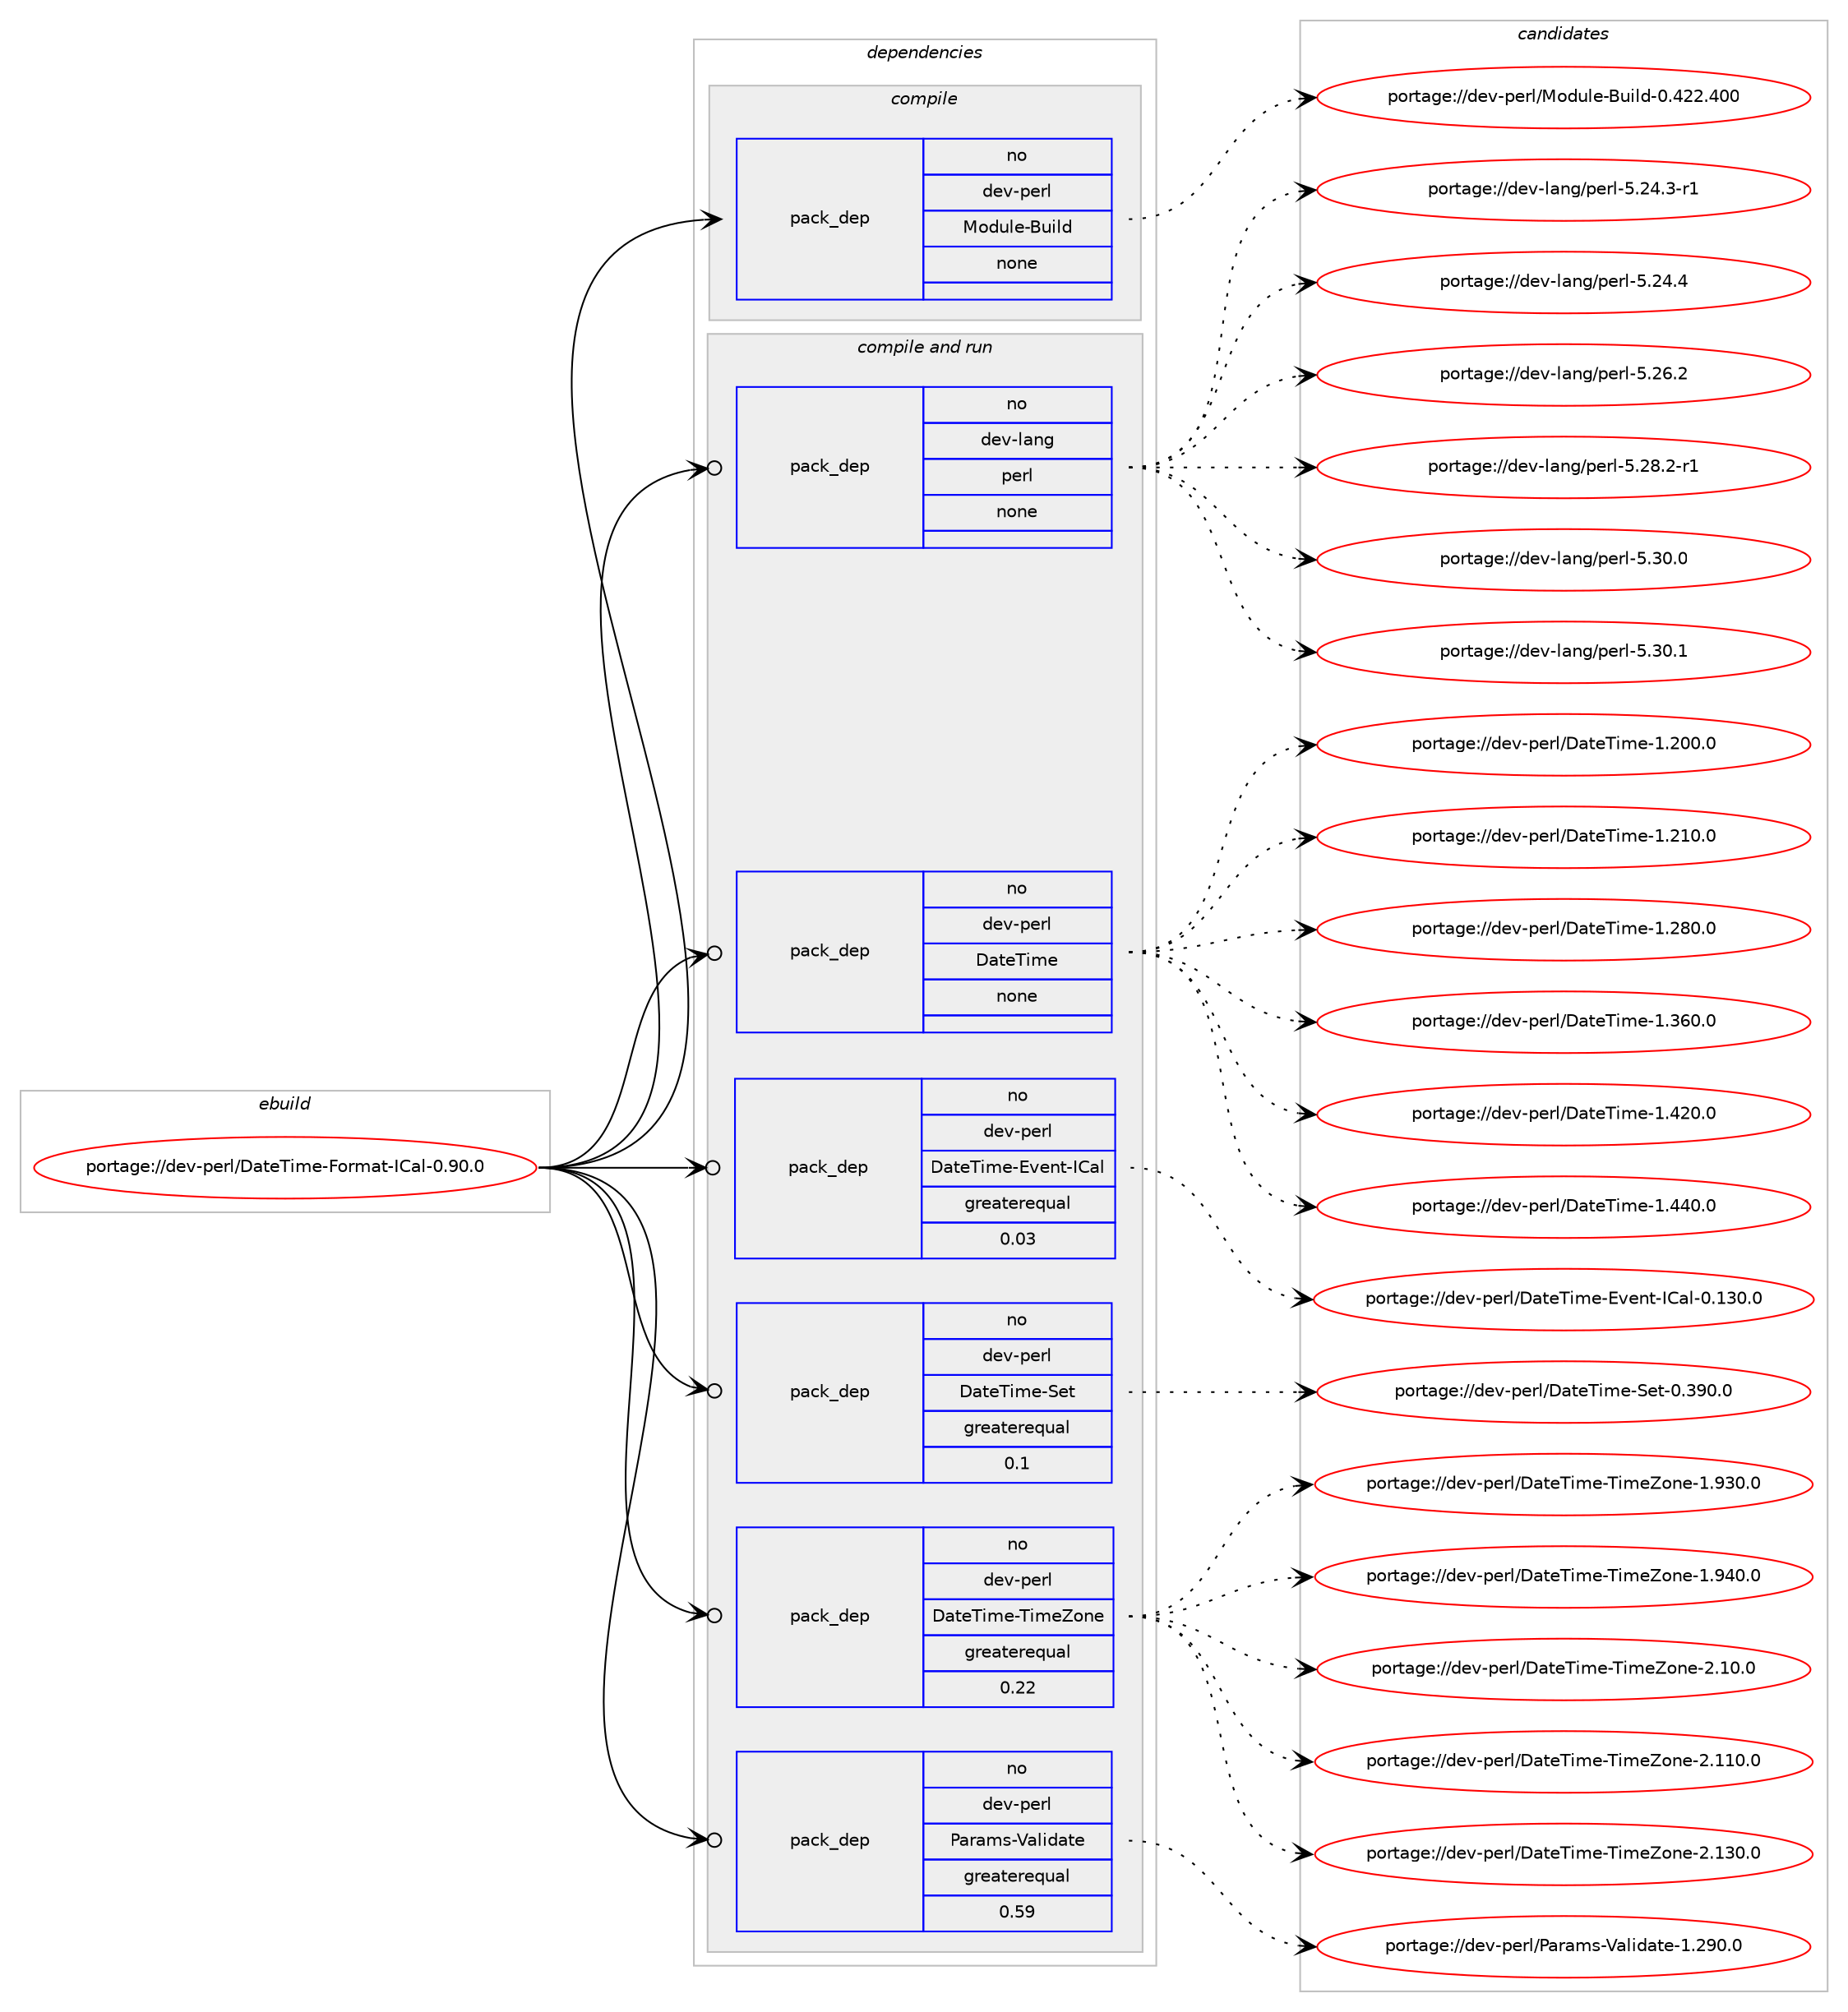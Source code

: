 digraph prolog {

# *************
# Graph options
# *************

newrank=true;
concentrate=true;
compound=true;
graph [rankdir=LR,fontname=Helvetica,fontsize=10,ranksep=1.5];#, ranksep=2.5, nodesep=0.2];
edge  [arrowhead=vee];
node  [fontname=Helvetica,fontsize=10];

# **********
# The ebuild
# **********

subgraph cluster_leftcol {
color=gray;
rank=same;
label=<<i>ebuild</i>>;
id [label="portage://dev-perl/DateTime-Format-ICal-0.90.0", color=red, width=4, href="../dev-perl/DateTime-Format-ICal-0.90.0.svg"];
}

# ****************
# The dependencies
# ****************

subgraph cluster_midcol {
color=gray;
label=<<i>dependencies</i>>;
subgraph cluster_compile {
fillcolor="#eeeeee";
style=filled;
label=<<i>compile</i>>;
subgraph pack85269 {
dependency111256 [label=<<TABLE BORDER="0" CELLBORDER="1" CELLSPACING="0" CELLPADDING="4" WIDTH="220"><TR><TD ROWSPAN="6" CELLPADDING="30">pack_dep</TD></TR><TR><TD WIDTH="110">no</TD></TR><TR><TD>dev-perl</TD></TR><TR><TD>Module-Build</TD></TR><TR><TD>none</TD></TR><TR><TD></TD></TR></TABLE>>, shape=none, color=blue];
}
id:e -> dependency111256:w [weight=20,style="solid",arrowhead="vee"];
}
subgraph cluster_compileandrun {
fillcolor="#eeeeee";
style=filled;
label=<<i>compile and run</i>>;
subgraph pack85270 {
dependency111257 [label=<<TABLE BORDER="0" CELLBORDER="1" CELLSPACING="0" CELLPADDING="4" WIDTH="220"><TR><TD ROWSPAN="6" CELLPADDING="30">pack_dep</TD></TR><TR><TD WIDTH="110">no</TD></TR><TR><TD>dev-lang</TD></TR><TR><TD>perl</TD></TR><TR><TD>none</TD></TR><TR><TD></TD></TR></TABLE>>, shape=none, color=blue];
}
id:e -> dependency111257:w [weight=20,style="solid",arrowhead="odotvee"];
subgraph pack85271 {
dependency111258 [label=<<TABLE BORDER="0" CELLBORDER="1" CELLSPACING="0" CELLPADDING="4" WIDTH="220"><TR><TD ROWSPAN="6" CELLPADDING="30">pack_dep</TD></TR><TR><TD WIDTH="110">no</TD></TR><TR><TD>dev-perl</TD></TR><TR><TD>DateTime</TD></TR><TR><TD>none</TD></TR><TR><TD></TD></TR></TABLE>>, shape=none, color=blue];
}
id:e -> dependency111258:w [weight=20,style="solid",arrowhead="odotvee"];
subgraph pack85272 {
dependency111259 [label=<<TABLE BORDER="0" CELLBORDER="1" CELLSPACING="0" CELLPADDING="4" WIDTH="220"><TR><TD ROWSPAN="6" CELLPADDING="30">pack_dep</TD></TR><TR><TD WIDTH="110">no</TD></TR><TR><TD>dev-perl</TD></TR><TR><TD>DateTime-Event-ICal</TD></TR><TR><TD>greaterequal</TD></TR><TR><TD>0.03</TD></TR></TABLE>>, shape=none, color=blue];
}
id:e -> dependency111259:w [weight=20,style="solid",arrowhead="odotvee"];
subgraph pack85273 {
dependency111260 [label=<<TABLE BORDER="0" CELLBORDER="1" CELLSPACING="0" CELLPADDING="4" WIDTH="220"><TR><TD ROWSPAN="6" CELLPADDING="30">pack_dep</TD></TR><TR><TD WIDTH="110">no</TD></TR><TR><TD>dev-perl</TD></TR><TR><TD>DateTime-Set</TD></TR><TR><TD>greaterequal</TD></TR><TR><TD>0.1</TD></TR></TABLE>>, shape=none, color=blue];
}
id:e -> dependency111260:w [weight=20,style="solid",arrowhead="odotvee"];
subgraph pack85274 {
dependency111261 [label=<<TABLE BORDER="0" CELLBORDER="1" CELLSPACING="0" CELLPADDING="4" WIDTH="220"><TR><TD ROWSPAN="6" CELLPADDING="30">pack_dep</TD></TR><TR><TD WIDTH="110">no</TD></TR><TR><TD>dev-perl</TD></TR><TR><TD>DateTime-TimeZone</TD></TR><TR><TD>greaterequal</TD></TR><TR><TD>0.22</TD></TR></TABLE>>, shape=none, color=blue];
}
id:e -> dependency111261:w [weight=20,style="solid",arrowhead="odotvee"];
subgraph pack85275 {
dependency111262 [label=<<TABLE BORDER="0" CELLBORDER="1" CELLSPACING="0" CELLPADDING="4" WIDTH="220"><TR><TD ROWSPAN="6" CELLPADDING="30">pack_dep</TD></TR><TR><TD WIDTH="110">no</TD></TR><TR><TD>dev-perl</TD></TR><TR><TD>Params-Validate</TD></TR><TR><TD>greaterequal</TD></TR><TR><TD>0.59</TD></TR></TABLE>>, shape=none, color=blue];
}
id:e -> dependency111262:w [weight=20,style="solid",arrowhead="odotvee"];
}
subgraph cluster_run {
fillcolor="#eeeeee";
style=filled;
label=<<i>run</i>>;
}
}

# **************
# The candidates
# **************

subgraph cluster_choices {
rank=same;
color=gray;
label=<<i>candidates</i>>;

subgraph choice85269 {
color=black;
nodesep=1;
choiceportage100101118451121011141084777111100117108101456611710510810045484652505046524848 [label="portage://dev-perl/Module-Build-0.422.400", color=red, width=4,href="../dev-perl/Module-Build-0.422.400.svg"];
dependency111256:e -> choiceportage100101118451121011141084777111100117108101456611710510810045484652505046524848:w [style=dotted,weight="100"];
}
subgraph choice85270 {
color=black;
nodesep=1;
choiceportage100101118451089711010347112101114108455346505246514511449 [label="portage://dev-lang/perl-5.24.3-r1", color=red, width=4,href="../dev-lang/perl-5.24.3-r1.svg"];
choiceportage10010111845108971101034711210111410845534650524652 [label="portage://dev-lang/perl-5.24.4", color=red, width=4,href="../dev-lang/perl-5.24.4.svg"];
choiceportage10010111845108971101034711210111410845534650544650 [label="portage://dev-lang/perl-5.26.2", color=red, width=4,href="../dev-lang/perl-5.26.2.svg"];
choiceportage100101118451089711010347112101114108455346505646504511449 [label="portage://dev-lang/perl-5.28.2-r1", color=red, width=4,href="../dev-lang/perl-5.28.2-r1.svg"];
choiceportage10010111845108971101034711210111410845534651484648 [label="portage://dev-lang/perl-5.30.0", color=red, width=4,href="../dev-lang/perl-5.30.0.svg"];
choiceportage10010111845108971101034711210111410845534651484649 [label="portage://dev-lang/perl-5.30.1", color=red, width=4,href="../dev-lang/perl-5.30.1.svg"];
dependency111257:e -> choiceportage100101118451089711010347112101114108455346505246514511449:w [style=dotted,weight="100"];
dependency111257:e -> choiceportage10010111845108971101034711210111410845534650524652:w [style=dotted,weight="100"];
dependency111257:e -> choiceportage10010111845108971101034711210111410845534650544650:w [style=dotted,weight="100"];
dependency111257:e -> choiceportage100101118451089711010347112101114108455346505646504511449:w [style=dotted,weight="100"];
dependency111257:e -> choiceportage10010111845108971101034711210111410845534651484648:w [style=dotted,weight="100"];
dependency111257:e -> choiceportage10010111845108971101034711210111410845534651484649:w [style=dotted,weight="100"];
}
subgraph choice85271 {
color=black;
nodesep=1;
choiceportage10010111845112101114108476897116101841051091014549465048484648 [label="portage://dev-perl/DateTime-1.200.0", color=red, width=4,href="../dev-perl/DateTime-1.200.0.svg"];
choiceportage10010111845112101114108476897116101841051091014549465049484648 [label="portage://dev-perl/DateTime-1.210.0", color=red, width=4,href="../dev-perl/DateTime-1.210.0.svg"];
choiceportage10010111845112101114108476897116101841051091014549465056484648 [label="portage://dev-perl/DateTime-1.280.0", color=red, width=4,href="../dev-perl/DateTime-1.280.0.svg"];
choiceportage10010111845112101114108476897116101841051091014549465154484648 [label="portage://dev-perl/DateTime-1.360.0", color=red, width=4,href="../dev-perl/DateTime-1.360.0.svg"];
choiceportage10010111845112101114108476897116101841051091014549465250484648 [label="portage://dev-perl/DateTime-1.420.0", color=red, width=4,href="../dev-perl/DateTime-1.420.0.svg"];
choiceportage10010111845112101114108476897116101841051091014549465252484648 [label="portage://dev-perl/DateTime-1.440.0", color=red, width=4,href="../dev-perl/DateTime-1.440.0.svg"];
dependency111258:e -> choiceportage10010111845112101114108476897116101841051091014549465048484648:w [style=dotted,weight="100"];
dependency111258:e -> choiceportage10010111845112101114108476897116101841051091014549465049484648:w [style=dotted,weight="100"];
dependency111258:e -> choiceportage10010111845112101114108476897116101841051091014549465056484648:w [style=dotted,weight="100"];
dependency111258:e -> choiceportage10010111845112101114108476897116101841051091014549465154484648:w [style=dotted,weight="100"];
dependency111258:e -> choiceportage10010111845112101114108476897116101841051091014549465250484648:w [style=dotted,weight="100"];
dependency111258:e -> choiceportage10010111845112101114108476897116101841051091014549465252484648:w [style=dotted,weight="100"];
}
subgraph choice85272 {
color=black;
nodesep=1;
choiceportage10010111845112101114108476897116101841051091014569118101110116457367971084548464951484648 [label="portage://dev-perl/DateTime-Event-ICal-0.130.0", color=red, width=4,href="../dev-perl/DateTime-Event-ICal-0.130.0.svg"];
dependency111259:e -> choiceportage10010111845112101114108476897116101841051091014569118101110116457367971084548464951484648:w [style=dotted,weight="100"];
}
subgraph choice85273 {
color=black;
nodesep=1;
choiceportage100101118451121011141084768971161018410510910145831011164548465157484648 [label="portage://dev-perl/DateTime-Set-0.390.0", color=red, width=4,href="../dev-perl/DateTime-Set-0.390.0.svg"];
dependency111260:e -> choiceportage100101118451121011141084768971161018410510910145831011164548465157484648:w [style=dotted,weight="100"];
}
subgraph choice85274 {
color=black;
nodesep=1;
choiceportage10010111845112101114108476897116101841051091014584105109101901111101014549465751484648 [label="portage://dev-perl/DateTime-TimeZone-1.930.0", color=red, width=4,href="../dev-perl/DateTime-TimeZone-1.930.0.svg"];
choiceportage10010111845112101114108476897116101841051091014584105109101901111101014549465752484648 [label="portage://dev-perl/DateTime-TimeZone-1.940.0", color=red, width=4,href="../dev-perl/DateTime-TimeZone-1.940.0.svg"];
choiceportage100101118451121011141084768971161018410510910145841051091019011111010145504649484648 [label="portage://dev-perl/DateTime-TimeZone-2.10.0", color=red, width=4,href="../dev-perl/DateTime-TimeZone-2.10.0.svg"];
choiceportage10010111845112101114108476897116101841051091014584105109101901111101014550464949484648 [label="portage://dev-perl/DateTime-TimeZone-2.110.0", color=red, width=4,href="../dev-perl/DateTime-TimeZone-2.110.0.svg"];
choiceportage10010111845112101114108476897116101841051091014584105109101901111101014550464951484648 [label="portage://dev-perl/DateTime-TimeZone-2.130.0", color=red, width=4,href="../dev-perl/DateTime-TimeZone-2.130.0.svg"];
dependency111261:e -> choiceportage10010111845112101114108476897116101841051091014584105109101901111101014549465751484648:w [style=dotted,weight="100"];
dependency111261:e -> choiceportage10010111845112101114108476897116101841051091014584105109101901111101014549465752484648:w [style=dotted,weight="100"];
dependency111261:e -> choiceportage100101118451121011141084768971161018410510910145841051091019011111010145504649484648:w [style=dotted,weight="100"];
dependency111261:e -> choiceportage10010111845112101114108476897116101841051091014584105109101901111101014550464949484648:w [style=dotted,weight="100"];
dependency111261:e -> choiceportage10010111845112101114108476897116101841051091014584105109101901111101014550464951484648:w [style=dotted,weight="100"];
}
subgraph choice85275 {
color=black;
nodesep=1;
choiceportage1001011184511210111410847809711497109115458697108105100971161014549465057484648 [label="portage://dev-perl/Params-Validate-1.290.0", color=red, width=4,href="../dev-perl/Params-Validate-1.290.0.svg"];
dependency111262:e -> choiceportage1001011184511210111410847809711497109115458697108105100971161014549465057484648:w [style=dotted,weight="100"];
}
}

}
